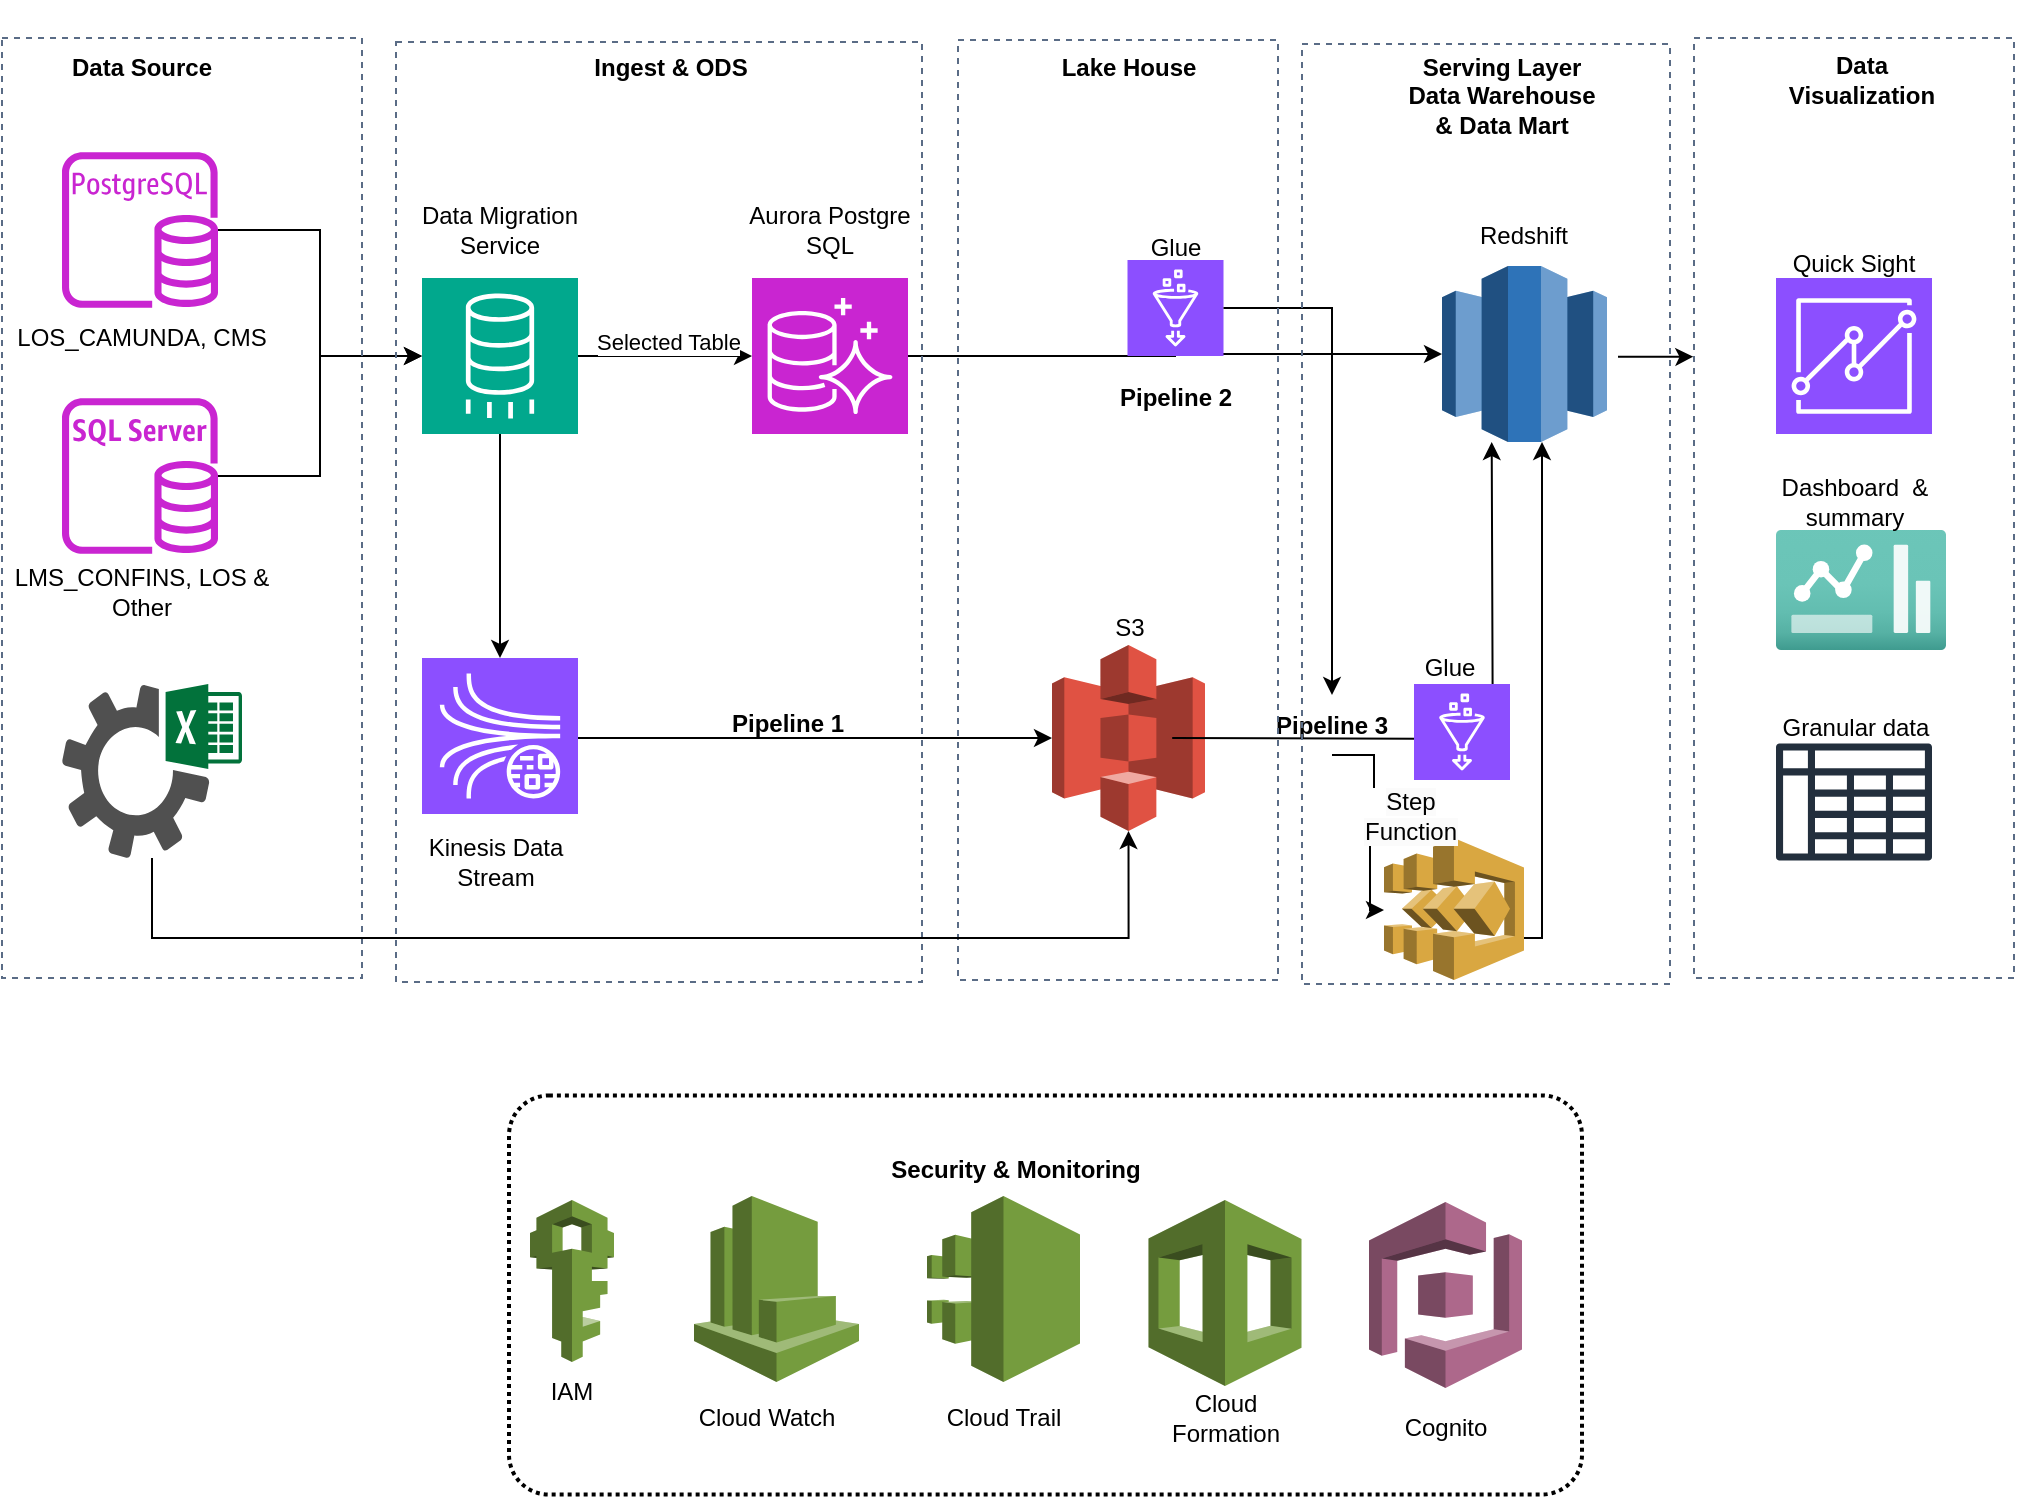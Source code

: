 <mxfile version="24.7.17">
  <diagram name="Page-1" id="mk2gpofAM5KhwrKzIhrE">
    <mxGraphModel dx="1034" dy="548" grid="1" gridSize="10" guides="1" tooltips="1" connect="1" arrows="1" fold="1" page="1" pageScale="1" pageWidth="1400" pageHeight="850" math="0" shadow="0">
      <root>
        <mxCell id="0" />
        <mxCell id="1" parent="0" />
        <mxCell id="H4yflijEu1tVJ6YrY11g-3" value="&lt;b&gt;Data Source&lt;/b&gt;" style="text;html=1;align=center;verticalAlign=middle;whiteSpace=wrap;rounded=0;" parent="1" vertex="1">
          <mxGeometry x="40" y="60" width="80" height="30" as="geometry" />
        </mxCell>
        <mxCell id="H4yflijEu1tVJ6YrY11g-8" value="" style="edgeStyle=orthogonalEdgeStyle;rounded=0;orthogonalLoop=1;jettySize=auto;html=1;" parent="1" source="H4yflijEu1tVJ6YrY11g-4" target="H4yflijEu1tVJ6YrY11g-7" edge="1">
          <mxGeometry relative="1" as="geometry" />
        </mxCell>
        <mxCell id="H4yflijEu1tVJ6YrY11g-4" value="" style="sketch=0;outlineConnect=0;fontColor=#232F3E;gradientColor=none;fillColor=#C925D1;strokeColor=none;dashed=0;verticalLabelPosition=bottom;verticalAlign=top;align=center;html=1;fontSize=12;fontStyle=0;aspect=fixed;pointerEvents=1;shape=mxgraph.aws4.rds_postgresql_instance;" parent="1" vertex="1">
          <mxGeometry x="40" y="117" width="78" height="78" as="geometry" />
        </mxCell>
        <mxCell id="H4yflijEu1tVJ6YrY11g-9" value="" style="edgeStyle=orthogonalEdgeStyle;rounded=0;orthogonalLoop=1;jettySize=auto;html=1;" parent="1" source="H4yflijEu1tVJ6YrY11g-5" target="H4yflijEu1tVJ6YrY11g-7" edge="1">
          <mxGeometry relative="1" as="geometry" />
        </mxCell>
        <mxCell id="H4yflijEu1tVJ6YrY11g-5" value="" style="sketch=0;outlineConnect=0;fontColor=#232F3E;gradientColor=none;fillColor=#C925D1;strokeColor=none;dashed=0;verticalLabelPosition=bottom;verticalAlign=top;align=center;html=1;fontSize=12;fontStyle=0;aspect=fixed;pointerEvents=1;shape=mxgraph.aws4.rds_sql_server_instance;" parent="1" vertex="1">
          <mxGeometry x="40" y="240" width="78" height="78" as="geometry" />
        </mxCell>
        <mxCell id="H4yflijEu1tVJ6YrY11g-11" value="" style="edgeStyle=orthogonalEdgeStyle;rounded=0;orthogonalLoop=1;jettySize=auto;html=1;" parent="1" source="H4yflijEu1tVJ6YrY11g-7" target="H4yflijEu1tVJ6YrY11g-10" edge="1">
          <mxGeometry relative="1" as="geometry" />
        </mxCell>
        <mxCell id="H4yflijEu1tVJ6YrY11g-12" value="Selected Table" style="edgeLabel;html=1;align=center;verticalAlign=middle;resizable=0;points=[];" parent="H4yflijEu1tVJ6YrY11g-11" vertex="1" connectable="0">
          <mxGeometry x="0.018" y="7" relative="1" as="geometry">
            <mxPoint as="offset" />
          </mxGeometry>
        </mxCell>
        <mxCell id="H4yflijEu1tVJ6YrY11g-15" value="" style="edgeStyle=orthogonalEdgeStyle;rounded=0;orthogonalLoop=1;jettySize=auto;html=1;exitX=0.5;exitY=1;exitDx=0;exitDy=0;exitPerimeter=0;" parent="1" source="hJE6HdYvSHdutJNPKk4N-5" target="H4yflijEu1tVJ6YrY11g-14" edge="1">
          <mxGeometry relative="1" as="geometry">
            <Array as="points">
              <mxPoint x="259" y="410" />
            </Array>
          </mxGeometry>
        </mxCell>
        <mxCell id="hJE6HdYvSHdutJNPKk4N-7" style="edgeStyle=orthogonalEdgeStyle;rounded=0;orthogonalLoop=1;jettySize=auto;html=1;" parent="1" source="H4yflijEu1tVJ6YrY11g-7" target="hJE6HdYvSHdutJNPKk4N-5" edge="1">
          <mxGeometry relative="1" as="geometry" />
        </mxCell>
        <mxCell id="H4yflijEu1tVJ6YrY11g-7" value="" style="sketch=0;points=[[0,0,0],[0.25,0,0],[0.5,0,0],[0.75,0,0],[1,0,0],[0,1,0],[0.25,1,0],[0.5,1,0],[0.75,1,0],[1,1,0],[0,0.25,0],[0,0.5,0],[0,0.75,0],[1,0.25,0],[1,0.5,0],[1,0.75,0]];outlineConnect=0;fontColor=#232F3E;fillColor=#01A88D;strokeColor=#ffffff;dashed=0;verticalLabelPosition=bottom;verticalAlign=top;align=center;html=1;fontSize=12;fontStyle=0;aspect=fixed;shape=mxgraph.aws4.resourceIcon;resIcon=mxgraph.aws4.database_migration_service;" parent="1" vertex="1">
          <mxGeometry x="220" y="180" width="78" height="78" as="geometry" />
        </mxCell>
        <mxCell id="XdeNM7-8SlyZll2nMhjC-16" value="" style="edgeStyle=orthogonalEdgeStyle;rounded=0;orthogonalLoop=1;jettySize=auto;html=1;entryX=0;entryY=0.5;entryDx=0;entryDy=0;entryPerimeter=0;" parent="1" source="H4yflijEu1tVJ6YrY11g-10" target="hJE6HdYvSHdutJNPKk4N-1" edge="1">
          <mxGeometry relative="1" as="geometry">
            <mxPoint x="740" y="219" as="targetPoint" />
          </mxGeometry>
        </mxCell>
        <mxCell id="H4yflijEu1tVJ6YrY11g-10" value="" style="sketch=0;points=[[0,0,0],[0.25,0,0],[0.5,0,0],[0.75,0,0],[1,0,0],[0,1,0],[0.25,1,0],[0.5,1,0],[0.75,1,0],[1,1,0],[0,0.25,0],[0,0.5,0],[0,0.75,0],[1,0.25,0],[1,0.5,0],[1,0.75,0]];outlineConnect=0;fontColor=#232F3E;fillColor=#C925D1;strokeColor=#ffffff;dashed=0;verticalLabelPosition=bottom;verticalAlign=top;align=center;html=1;fontSize=12;fontStyle=0;aspect=fixed;shape=mxgraph.aws4.resourceIcon;resIcon=mxgraph.aws4.aurora;" parent="1" vertex="1">
          <mxGeometry x="385" y="180" width="78" height="78" as="geometry" />
        </mxCell>
        <mxCell id="H4yflijEu1tVJ6YrY11g-13" value="LOS_CAMUNDA, CMS" style="text;html=1;align=center;verticalAlign=middle;whiteSpace=wrap;rounded=0;" parent="1" vertex="1">
          <mxGeometry x="10" y="195" width="140" height="30" as="geometry" />
        </mxCell>
        <mxCell id="H4yflijEu1tVJ6YrY11g-14" value="" style="outlineConnect=0;dashed=0;verticalLabelPosition=bottom;verticalAlign=top;align=center;html=1;shape=mxgraph.aws3.s3;fillColor=#E05243;gradientColor=none;" parent="1" vertex="1">
          <mxGeometry x="535" y="363.5" width="76.5" height="93" as="geometry" />
        </mxCell>
        <mxCell id="XdeNM7-8SlyZll2nMhjC-6" value="&lt;b&gt;Ingest &amp;amp; ODS&lt;/b&gt;" style="text;html=1;align=center;verticalAlign=middle;whiteSpace=wrap;rounded=0;" parent="1" vertex="1">
          <mxGeometry x="269" y="60" width="151" height="30" as="geometry" />
        </mxCell>
        <mxCell id="XdeNM7-8SlyZll2nMhjC-9" value="LMS_CONFINS, LOS &amp;amp; Other" style="text;html=1;align=center;verticalAlign=middle;whiteSpace=wrap;rounded=0;" parent="1" vertex="1">
          <mxGeometry x="10" y="322" width="140" height="30" as="geometry" />
        </mxCell>
        <mxCell id="XdeNM7-8SlyZll2nMhjC-11" value="Data Migration Service" style="text;html=1;align=center;verticalAlign=middle;whiteSpace=wrap;rounded=0;" parent="1" vertex="1">
          <mxGeometry x="214" y="141" width="90" height="30" as="geometry" />
        </mxCell>
        <mxCell id="XdeNM7-8SlyZll2nMhjC-12" value="Aurora Postgre SQL" style="text;html=1;align=center;verticalAlign=middle;whiteSpace=wrap;rounded=0;" parent="1" vertex="1">
          <mxGeometry x="379" y="141" width="90" height="30" as="geometry" />
        </mxCell>
        <mxCell id="XdeNM7-8SlyZll2nMhjC-13" value="&lt;b&gt;Lake House&lt;/b&gt;" style="text;html=1;align=center;verticalAlign=middle;whiteSpace=wrap;rounded=0;" parent="1" vertex="1">
          <mxGeometry x="525.75" y="60" width="95" height="30" as="geometry" />
        </mxCell>
        <mxCell id="XdeNM7-8SlyZll2nMhjC-14" value="S3" style="text;html=1;align=center;verticalAlign=middle;whiteSpace=wrap;rounded=0;" parent="1" vertex="1">
          <mxGeometry x="543.75" y="340" width="60" height="30" as="geometry" />
        </mxCell>
        <mxCell id="XdeNM7-8SlyZll2nMhjC-28" value="" style="edgeStyle=orthogonalEdgeStyle;rounded=0;orthogonalLoop=1;jettySize=auto;html=1;entryX=-0.002;entryY=0.339;entryDx=0;entryDy=0;entryPerimeter=0;" parent="1" target="XdeNM7-8SlyZll2nMhjC-26" edge="1">
          <mxGeometry relative="1" as="geometry">
            <Array as="points">
              <mxPoint x="851" y="219" />
            </Array>
            <mxPoint x="818" y="219.4" as="sourcePoint" />
          </mxGeometry>
        </mxCell>
        <mxCell id="XdeNM7-8SlyZll2nMhjC-25" value="&lt;b&gt;Serving Layer Data Warehouse &amp;amp; Data Mart&lt;/b&gt;" style="text;html=1;align=center;verticalAlign=middle;whiteSpace=wrap;rounded=0;" parent="1" vertex="1">
          <mxGeometry x="710" y="49" width="100" height="80" as="geometry" />
        </mxCell>
        <mxCell id="XdeNM7-8SlyZll2nMhjC-26" value="" style="fillColor=none;strokeColor=#5A6C86;dashed=1;verticalAlign=top;fontStyle=0;fontColor=#5A6C86;whiteSpace=wrap;html=1;" parent="1" vertex="1">
          <mxGeometry x="856" y="60" width="160" height="470" as="geometry" />
        </mxCell>
        <mxCell id="XdeNM7-8SlyZll2nMhjC-31" value="" style="sketch=0;points=[[0,0,0],[0.25,0,0],[0.5,0,0],[0.75,0,0],[1,0,0],[0,1,0],[0.25,1,0],[0.5,1,0],[0.75,1,0],[1,1,0],[0,0.25,0],[0,0.5,0],[0,0.75,0],[1,0.25,0],[1,0.5,0],[1,0.75,0]];outlineConnect=0;fontColor=#232F3E;fillColor=#8C4FFF;strokeColor=#ffffff;dashed=0;verticalLabelPosition=bottom;verticalAlign=top;align=center;html=1;fontSize=12;fontStyle=0;aspect=fixed;shape=mxgraph.aws4.resourceIcon;resIcon=mxgraph.aws4.quicksight;" parent="1" vertex="1">
          <mxGeometry x="897" y="180" width="78" height="78" as="geometry" />
        </mxCell>
        <mxCell id="XdeNM7-8SlyZll2nMhjC-32" value="" style="image;aspect=fixed;html=1;points=[];align=center;fontSize=12;image=img/lib/azure2/general/Dashboard2.svg;" parent="1" vertex="1">
          <mxGeometry x="897" y="306" width="85" height="60" as="geometry" />
        </mxCell>
        <mxCell id="XdeNM7-8SlyZll2nMhjC-33" value="" style="sketch=0;outlineConnect=0;fontColor=#232F3E;gradientColor=none;fillColor=#232F3D;strokeColor=none;dashed=0;verticalLabelPosition=bottom;verticalAlign=top;align=center;html=1;fontSize=12;fontStyle=0;aspect=fixed;pointerEvents=1;shape=mxgraph.aws4.data_table;" parent="1" vertex="1">
          <mxGeometry x="897" y="412.5" width="78" height="59" as="geometry" />
        </mxCell>
        <mxCell id="XdeNM7-8SlyZll2nMhjC-34" value="&lt;b&gt;Data Visualization&lt;/b&gt;" style="text;html=1;align=center;verticalAlign=middle;whiteSpace=wrap;rounded=0;" parent="1" vertex="1">
          <mxGeometry x="889.5" y="41" width="100" height="80" as="geometry" />
        </mxCell>
        <mxCell id="XdeNM7-8SlyZll2nMhjC-37" value="Quick Sight" style="text;html=1;align=center;verticalAlign=middle;whiteSpace=wrap;rounded=0;" parent="1" vertex="1">
          <mxGeometry x="894" y="158" width="84" height="30" as="geometry" />
        </mxCell>
        <mxCell id="XdeNM7-8SlyZll2nMhjC-38" value="Dashboard&amp;nbsp; &amp;amp; summary" style="text;html=1;align=center;verticalAlign=middle;whiteSpace=wrap;rounded=0;" parent="1" vertex="1">
          <mxGeometry x="889.5" y="277" width="93" height="30" as="geometry" />
        </mxCell>
        <mxCell id="XdeNM7-8SlyZll2nMhjC-39" value="Granular data" style="text;html=1;align=center;verticalAlign=middle;whiteSpace=wrap;rounded=0;" parent="1" vertex="1">
          <mxGeometry x="889.5" y="390" width="94" height="30" as="geometry" />
        </mxCell>
        <mxCell id="hJE6HdYvSHdutJNPKk4N-1" value="" style="outlineConnect=0;dashed=0;verticalLabelPosition=bottom;verticalAlign=top;align=center;html=1;shape=mxgraph.aws3.redshift;fillColor=#2E73B8;gradientColor=none;" parent="1" vertex="1">
          <mxGeometry x="730" y="174" width="82.5" height="88" as="geometry" />
        </mxCell>
        <mxCell id="hJE6HdYvSHdutJNPKk4N-3" value="Redshift" style="text;html=1;align=center;verticalAlign=middle;whiteSpace=wrap;rounded=0;" parent="1" vertex="1">
          <mxGeometry x="741.25" y="144" width="60" height="30" as="geometry" />
        </mxCell>
        <mxCell id="hJE6HdYvSHdutJNPKk4N-4" style="edgeStyle=orthogonalEdgeStyle;rounded=0;orthogonalLoop=1;jettySize=auto;html=1;entryX=0.5;entryY=1;entryDx=0;entryDy=0;entryPerimeter=0;" parent="1" edge="1">
          <mxGeometry relative="1" as="geometry">
            <mxPoint x="595.1" y="410" as="sourcePoint" />
            <mxPoint x="754.85" y="262" as="targetPoint" />
          </mxGeometry>
        </mxCell>
        <mxCell id="hJE6HdYvSHdutJNPKk4N-5" value="" style="sketch=0;points=[[0,0,0],[0.25,0,0],[0.5,0,0],[0.75,0,0],[1,0,0],[0,1,0],[0.25,1,0],[0.5,1,0],[0.75,1,0],[1,1,0],[0,0.25,0],[0,0.5,0],[0,0.75,0],[1,0.25,0],[1,0.5,0],[1,0.75,0]];outlineConnect=0;fontColor=#232F3E;fillColor=#8C4FFF;strokeColor=#ffffff;dashed=0;verticalLabelPosition=bottom;verticalAlign=top;align=center;html=1;fontSize=12;fontStyle=0;aspect=fixed;shape=mxgraph.aws4.resourceIcon;resIcon=mxgraph.aws4.kinesis_data_streams;" parent="1" vertex="1">
          <mxGeometry x="220" y="370" width="78" height="78" as="geometry" />
        </mxCell>
        <mxCell id="hJE6HdYvSHdutJNPKk4N-8" value="Kinesis Data Stream" style="text;html=1;align=center;verticalAlign=middle;whiteSpace=wrap;rounded=0;" parent="1" vertex="1">
          <mxGeometry x="222" y="456.5" width="70" height="30" as="geometry" />
        </mxCell>
        <mxCell id="hJE6HdYvSHdutJNPKk4N-9" value="" style="sketch=0;points=[[0,0,0],[0.25,0,0],[0.5,0,0],[0.75,0,0],[1,0,0],[0,1,0],[0.25,1,0],[0.5,1,0],[0.75,1,0],[1,1,0],[0,0.25,0],[0,0.5,0],[0,0.75,0],[1,0.25,0],[1,0.5,0],[1,0.75,0]];outlineConnect=0;fontColor=#232F3E;fillColor=#8C4FFF;strokeColor=#ffffff;dashed=0;verticalLabelPosition=bottom;verticalAlign=top;align=center;html=1;fontSize=12;fontStyle=0;aspect=fixed;shape=mxgraph.aws4.resourceIcon;resIcon=mxgraph.aws4.glue;" parent="1" vertex="1">
          <mxGeometry x="572.75" y="171" width="48" height="48" as="geometry" />
        </mxCell>
        <mxCell id="hJE6HdYvSHdutJNPKk4N-10" value="" style="sketch=0;points=[[0,0,0],[0.25,0,0],[0.5,0,0],[0.75,0,0],[1,0,0],[0,1,0],[0.25,1,0],[0.5,1,0],[0.75,1,0],[1,1,0],[0,0.25,0],[0,0.5,0],[0,0.75,0],[1,0.25,0],[1,0.5,0],[1,0.75,0]];outlineConnect=0;fontColor=#232F3E;fillColor=#8C4FFF;strokeColor=#ffffff;dashed=0;verticalLabelPosition=bottom;verticalAlign=top;align=center;html=1;fontSize=12;fontStyle=0;aspect=fixed;shape=mxgraph.aws4.resourceIcon;resIcon=mxgraph.aws4.glue;" parent="1" vertex="1">
          <mxGeometry x="716" y="383" width="48" height="48" as="geometry" />
        </mxCell>
        <mxCell id="hJE6HdYvSHdutJNPKk4N-11" value="" style="outlineConnect=0;dashed=0;verticalLabelPosition=bottom;verticalAlign=top;align=center;html=1;shape=mxgraph.aws3.step_functions;fillColor=#D9A741;gradientColor=none;" parent="1" vertex="1">
          <mxGeometry x="701" y="460" width="70" height="71" as="geometry" />
        </mxCell>
        <mxCell id="hJE6HdYvSHdutJNPKk4N-13" style="edgeStyle=orthogonalEdgeStyle;rounded=0;orthogonalLoop=1;jettySize=auto;html=1;" parent="1" edge="1" target="hJE6HdYvSHdutJNPKk4N-11">
          <mxGeometry relative="1" as="geometry">
            <mxPoint x="675" y="418.5" as="sourcePoint" />
            <mxPoint x="693" y="480" as="targetPoint" />
            <Array as="points">
              <mxPoint x="696" y="419" />
              <mxPoint x="696" y="450" />
              <mxPoint x="694" y="450" />
              <mxPoint x="694" y="496" />
            </Array>
          </mxGeometry>
        </mxCell>
        <mxCell id="fObhZFrNCeXo0coglgrI-3" value="&lt;span style=&quot;font-size: 12px; text-wrap: wrap; background-color: rgb(251, 251, 251);&quot;&gt;Step Function&lt;/span&gt;" style="edgeLabel;html=1;align=center;verticalAlign=middle;resizable=0;points=[];" parent="hJE6HdYvSHdutJNPKk4N-13" vertex="1" connectable="0">
          <mxGeometry x="0.111" y="-2" relative="1" as="geometry">
            <mxPoint x="22" y="-6" as="offset" />
          </mxGeometry>
        </mxCell>
        <mxCell id="hJE6HdYvSHdutJNPKk4N-16" value="&lt;b&gt;Pipeline 1&lt;/b&gt;" style="text;html=1;align=center;verticalAlign=middle;whiteSpace=wrap;rounded=0;" parent="1" vertex="1">
          <mxGeometry x="373" y="388" width="60" height="30" as="geometry" />
        </mxCell>
        <mxCell id="hJE6HdYvSHdutJNPKk4N-17" value="&lt;b&gt;Pipeline 2&lt;/b&gt;" style="text;html=1;align=center;verticalAlign=middle;whiteSpace=wrap;rounded=0;" parent="1" vertex="1">
          <mxGeometry x="516.75" y="225" width="160" height="30" as="geometry" />
        </mxCell>
        <mxCell id="hJE6HdYvSHdutJNPKk4N-20" value="" style="edgeStyle=orthogonalEdgeStyle;rounded=0;orthogonalLoop=1;jettySize=auto;html=1;entryX=0.5;entryY=0;entryDx=0;entryDy=0;entryPerimeter=0;" parent="1" source="hJE6HdYvSHdutJNPKk4N-9" target="hJE6HdYvSHdutJNPKk4N-19" edge="1">
          <mxGeometry relative="1" as="geometry">
            <mxPoint x="621" y="195" as="sourcePoint" />
            <mxPoint x="675" y="480" as="targetPoint" />
          </mxGeometry>
        </mxCell>
        <mxCell id="hJE6HdYvSHdutJNPKk4N-19" value="&lt;b&gt;Pipeline 3&lt;/b&gt;" style="text;html=1;align=center;verticalAlign=middle;whiteSpace=wrap;rounded=0;" parent="1" vertex="1">
          <mxGeometry x="645" y="388.5" width="60" height="30" as="geometry" />
        </mxCell>
        <mxCell id="hJE6HdYvSHdutJNPKk4N-21" value="" style="fillColor=none;strokeColor=#5A6C86;dashed=1;verticalAlign=top;fontStyle=0;fontColor=#5A6C86;whiteSpace=wrap;html=1;" parent="1" vertex="1">
          <mxGeometry x="660" y="63" width="184" height="470" as="geometry" />
        </mxCell>
        <mxCell id="hJE6HdYvSHdutJNPKk4N-22" value="" style="fillColor=none;strokeColor=#5A6C86;dashed=1;verticalAlign=top;fontStyle=0;fontColor=#5A6C86;whiteSpace=wrap;html=1;" parent="1" vertex="1">
          <mxGeometry x="488" y="61" width="160" height="470" as="geometry" />
        </mxCell>
        <mxCell id="hJE6HdYvSHdutJNPKk4N-23" value="" style="fillColor=none;strokeColor=#5A6C86;dashed=1;verticalAlign=top;fontStyle=0;fontColor=#5A6C86;whiteSpace=wrap;html=1;" parent="1" vertex="1">
          <mxGeometry x="207" y="62" width="263" height="470" as="geometry" />
        </mxCell>
        <mxCell id="hJE6HdYvSHdutJNPKk4N-24" value="" style="fillColor=none;strokeColor=#5A6C86;dashed=1;verticalAlign=top;fontStyle=0;fontColor=#5A6C86;whiteSpace=wrap;html=1;" parent="1" vertex="1">
          <mxGeometry x="10" y="60" width="180" height="470" as="geometry" />
        </mxCell>
        <mxCell id="vL2axl4LJf5YM-n6OEkn-70" value="Glue" style="text;html=1;align=center;verticalAlign=middle;whiteSpace=wrap;rounded=0;" parent="1" vertex="1">
          <mxGeometry x="566.75" y="150" width="60" height="30" as="geometry" />
        </mxCell>
        <mxCell id="vL2axl4LJf5YM-n6OEkn-71" value="Glue" style="text;html=1;align=center;verticalAlign=middle;whiteSpace=wrap;rounded=0;" parent="1" vertex="1">
          <mxGeometry x="704" y="360" width="60" height="30" as="geometry" />
        </mxCell>
        <mxCell id="vL2axl4LJf5YM-n6OEkn-72" value="" style="outlineConnect=0;dashed=0;verticalLabelPosition=bottom;verticalAlign=top;align=center;html=1;shape=mxgraph.aws3.iam;fillColor=#759C3E;gradientColor=none;" parent="1" vertex="1">
          <mxGeometry x="274" y="641" width="42" height="81" as="geometry" />
        </mxCell>
        <mxCell id="vL2axl4LJf5YM-n6OEkn-73" value="" style="outlineConnect=0;dashed=0;verticalLabelPosition=bottom;verticalAlign=top;align=center;html=1;shape=mxgraph.aws3.cloudwatch;fillColor=#759C3E;gradientColor=none;" parent="1" vertex="1">
          <mxGeometry x="356" y="639" width="82.5" height="93" as="geometry" />
        </mxCell>
        <mxCell id="vL2axl4LJf5YM-n6OEkn-74" value="" style="outlineConnect=0;dashed=0;verticalLabelPosition=bottom;verticalAlign=top;align=center;html=1;shape=mxgraph.aws3.cloudtrail;fillColor=#759C3E;gradientColor=none;" parent="1" vertex="1">
          <mxGeometry x="472.5" y="639" width="76.5" height="93" as="geometry" />
        </mxCell>
        <mxCell id="vL2axl4LJf5YM-n6OEkn-75" value="" style="outlineConnect=0;dashed=0;verticalLabelPosition=bottom;verticalAlign=top;align=center;html=1;shape=mxgraph.aws3.cloudformation;fillColor=#759C3E;gradientColor=none;" parent="1" vertex="1">
          <mxGeometry x="583.25" y="641" width="76.5" height="93" as="geometry" />
        </mxCell>
        <mxCell id="vL2axl4LJf5YM-n6OEkn-76" value="" style="outlineConnect=0;dashed=0;verticalLabelPosition=bottom;verticalAlign=top;align=center;html=1;shape=mxgraph.aws3.cognito;fillColor=#AD688B;gradientColor=none;" parent="1" vertex="1">
          <mxGeometry x="693.5" y="642" width="76.5" height="93" as="geometry" />
        </mxCell>
        <mxCell id="vL2axl4LJf5YM-n6OEkn-77" value="&lt;b&gt;Security &amp;amp; Monitoring&lt;/b&gt;" style="text;html=1;align=center;verticalAlign=middle;whiteSpace=wrap;rounded=0;" parent="1" vertex="1">
          <mxGeometry x="406.75" y="611" width="220" height="30" as="geometry" />
        </mxCell>
        <mxCell id="vL2axl4LJf5YM-n6OEkn-78" value="IAM" style="text;html=1;align=center;verticalAlign=middle;whiteSpace=wrap;rounded=0;" parent="1" vertex="1">
          <mxGeometry x="265" y="722" width="60" height="30" as="geometry" />
        </mxCell>
        <mxCell id="vL2axl4LJf5YM-n6OEkn-79" value="Cloud Watch" style="text;html=1;align=center;verticalAlign=middle;whiteSpace=wrap;rounded=0;" parent="1" vertex="1">
          <mxGeometry x="356" y="735" width="72.75" height="30" as="geometry" />
        </mxCell>
        <mxCell id="vL2axl4LJf5YM-n6OEkn-80" value="Cloud Trail" style="text;html=1;align=center;verticalAlign=middle;whiteSpace=wrap;rounded=0;" parent="1" vertex="1">
          <mxGeometry x="480.75" y="735" width="60" height="30" as="geometry" />
        </mxCell>
        <mxCell id="vL2axl4LJf5YM-n6OEkn-81" value="Cloud Formation" style="text;html=1;align=center;verticalAlign=middle;whiteSpace=wrap;rounded=0;" parent="1" vertex="1">
          <mxGeometry x="591.5" y="735" width="60" height="30" as="geometry" />
        </mxCell>
        <mxCell id="vL2axl4LJf5YM-n6OEkn-82" value="Cognito" style="text;html=1;align=center;verticalAlign=middle;whiteSpace=wrap;rounded=0;" parent="1" vertex="1">
          <mxGeometry x="701.75" y="740" width="60" height="30" as="geometry" />
        </mxCell>
        <mxCell id="vL2axl4LJf5YM-n6OEkn-83" value="" style="rounded=1;arcSize=10;dashed=1;fillColor=none;gradientColor=none;dashPattern=1 1;strokeWidth=2;" parent="1" vertex="1">
          <mxGeometry x="263.5" y="588.75" width="536.5" height="199.5" as="geometry" />
        </mxCell>
        <mxCell id="fObhZFrNCeXo0coglgrI-1" style="edgeStyle=orthogonalEdgeStyle;rounded=0;orthogonalLoop=1;jettySize=auto;html=1;" parent="1" source="hJE6HdYvSHdutJNPKk4N-11" target="hJE6HdYvSHdutJNPKk4N-1" edge="1">
          <mxGeometry relative="1" as="geometry">
            <Array as="points">
              <mxPoint x="780" y="510" />
            </Array>
            <mxPoint x="733" y="547" as="sourcePoint" />
            <mxPoint x="800" y="258" as="targetPoint" />
          </mxGeometry>
        </mxCell>
        <mxCell id="fObhZFrNCeXo0coglgrI-5" style="edgeStyle=orthogonalEdgeStyle;rounded=0;orthogonalLoop=1;jettySize=auto;html=1;entryX=0.5;entryY=1;entryDx=0;entryDy=0;entryPerimeter=0;" parent="1" source="fObhZFrNCeXo0coglgrI-4" target="H4yflijEu1tVJ6YrY11g-14" edge="1">
          <mxGeometry relative="1" as="geometry">
            <mxPoint x="170" y="610" as="targetPoint" />
            <Array as="points">
              <mxPoint x="85" y="510" />
              <mxPoint x="573" y="510" />
            </Array>
          </mxGeometry>
        </mxCell>
        <mxCell id="fObhZFrNCeXo0coglgrI-4" value="" style="sketch=0;pointerEvents=1;shadow=0;dashed=0;html=1;strokeColor=none;fillColor=#505050;labelPosition=center;verticalLabelPosition=bottom;verticalAlign=top;outlineConnect=0;align=center;shape=mxgraph.office.services.excel_services;" parent="1" vertex="1">
          <mxGeometry x="40" y="383" width="90" height="87" as="geometry" />
        </mxCell>
      </root>
    </mxGraphModel>
  </diagram>
</mxfile>

